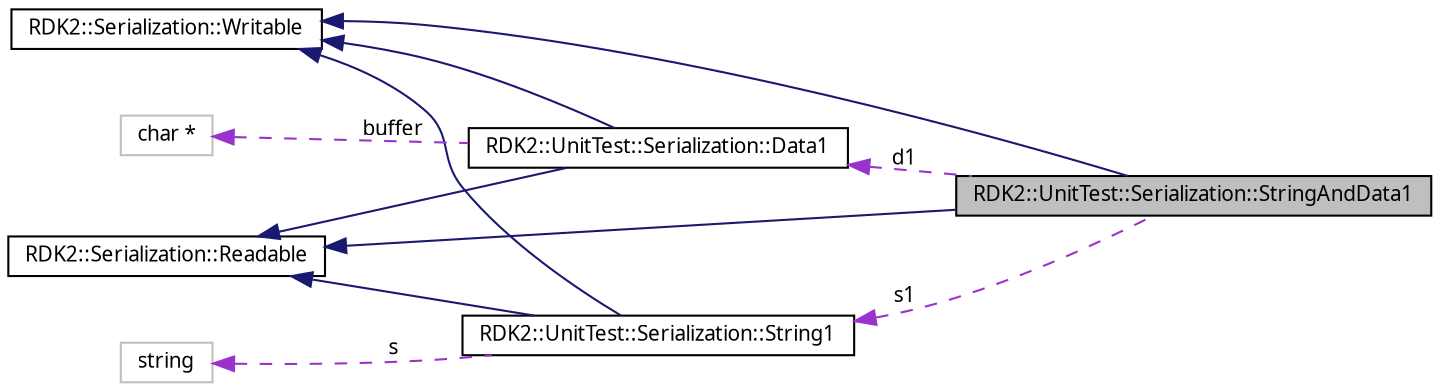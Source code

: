 digraph G
{
  edge [fontname="FreeSans.ttf",fontsize=10,labelfontname="FreeSans.ttf",labelfontsize=10];
  node [fontname="FreeSans.ttf",fontsize=10,shape=record];
  rankdir=LR;
  Node1 [label="RDK2::UnitTest::Serialization::StringAndData1",height=0.2,width=0.4,color="black", fillcolor="grey75", style="filled" fontcolor="black"];
  Node2 -> Node1 [dir=back,color="midnightblue",fontsize=10,style="solid",fontname="FreeSans.ttf"];
  Node2 [label="RDK2::Serialization::Writable",height=0.2,width=0.4,color="black", fillcolor="white", style="filled",URL="$class_r_d_k2_1_1_serialization_1_1_writable.html"];
  Node3 -> Node1 [dir=back,color="midnightblue",fontsize=10,style="solid",fontname="FreeSans.ttf"];
  Node3 [label="RDK2::Serialization::Readable",height=0.2,width=0.4,color="black", fillcolor="white", style="filled",URL="$class_r_d_k2_1_1_serialization_1_1_readable.html",tooltip="A Readable object is one that implements a deserialization procedure."];
  Node4 -> Node1 [dir=back,color="darkorchid3",fontsize=10,style="dashed",label="s1",fontname="FreeSans.ttf"];
  Node4 [label="RDK2::UnitTest::Serialization::String1",height=0.2,width=0.4,color="black", fillcolor="white", style="filled",URL="$struct_r_d_k2_1_1_unit_test_1_1_serialization_1_1_string1.html"];
  Node2 -> Node4 [dir=back,color="midnightblue",fontsize=10,style="solid",fontname="FreeSans.ttf"];
  Node3 -> Node4 [dir=back,color="midnightblue",fontsize=10,style="solid",fontname="FreeSans.ttf"];
  Node5 -> Node4 [dir=back,color="darkorchid3",fontsize=10,style="dashed",label="s",fontname="FreeSans.ttf"];
  Node5 [label="string",height=0.2,width=0.4,color="grey75", fillcolor="white", style="filled"];
  Node6 -> Node1 [dir=back,color="darkorchid3",fontsize=10,style="dashed",label="d1",fontname="FreeSans.ttf"];
  Node6 [label="RDK2::UnitTest::Serialization::Data1",height=0.2,width=0.4,color="black", fillcolor="white", style="filled",URL="$struct_r_d_k2_1_1_unit_test_1_1_serialization_1_1_data1.html"];
  Node2 -> Node6 [dir=back,color="midnightblue",fontsize=10,style="solid",fontname="FreeSans.ttf"];
  Node3 -> Node6 [dir=back,color="midnightblue",fontsize=10,style="solid",fontname="FreeSans.ttf"];
  Node7 -> Node6 [dir=back,color="darkorchid3",fontsize=10,style="dashed",label="buffer",fontname="FreeSans.ttf"];
  Node7 [label="char *",height=0.2,width=0.4,color="grey75", fillcolor="white", style="filled"];
}
